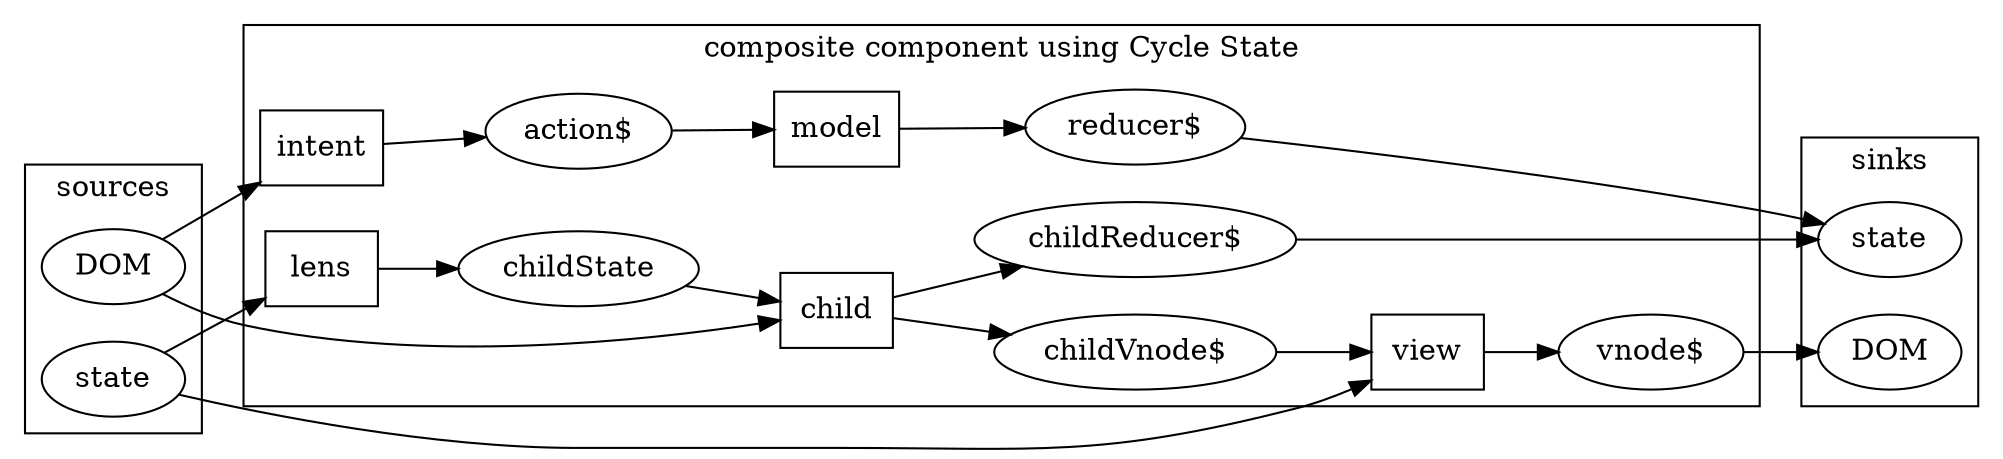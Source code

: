 digraph {
  bgcolor = white;
  rankdir = LR;
  subgraph cluster_sources {
    label="sources";
    DOM
    state
  }
  subgraph cluster_component {
    label="composite component using Cycle State"
    reducer [label="reducer$"]
    actions [label="action$"]
    vnode [label="vnode$"]
    childState
    childReducer [label="childReducer$"]
    childVnode [label="childVnode$"]
    intent, model, view, child, lens [shape=rectangle]
  }
  subgraph cluster_sinks {
    label="sinks"
    DOM2 [label="DOM"]
    state2 [label="state"]
  }
  DOM -> child -> childVnode -> view
  DOM -> intent -> actions -> model -> reducer -> state2
  state -> view -> vnode -> DOM2
  state -> lens -> childState -> child -> childReducer -> state2
}